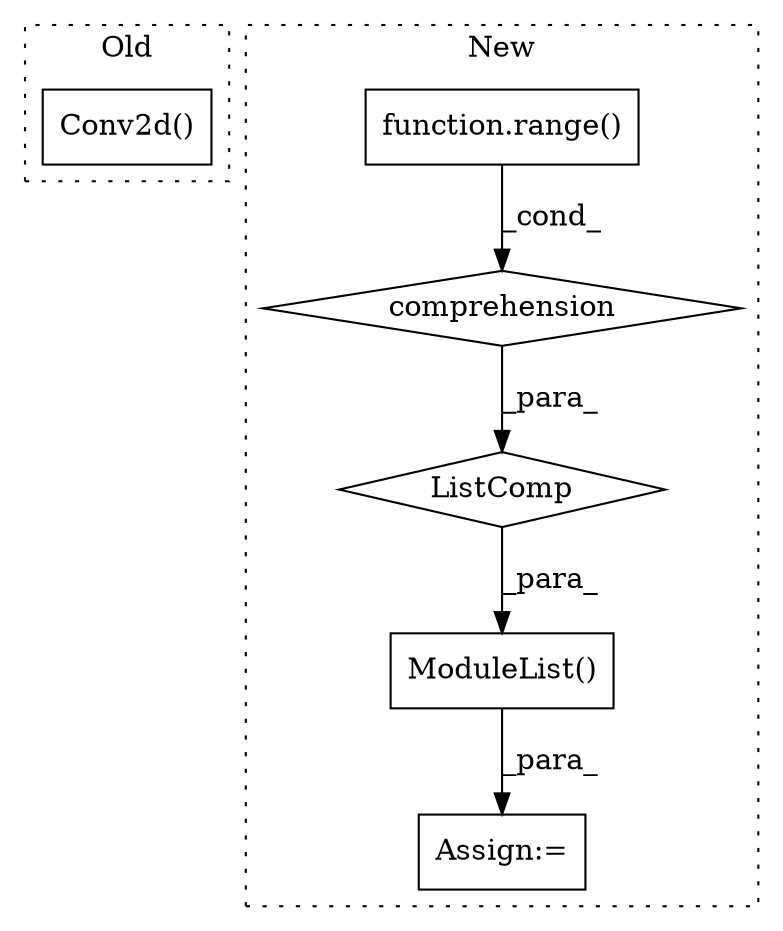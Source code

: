 digraph G {
subgraph cluster0 {
1 [label="Conv2d()" a="75" s="1396,1419" l="10,45" shape="box"];
label = "Old";
style="dotted";
}
subgraph cluster1 {
2 [label="ModuleList()" a="75" s="2484,2619" l="14,1" shape="box"];
3 [label="function.range()" a="75" s="2596,2617" l="6,1" shape="box"];
4 [label="ListComp" a="106" s="2498" l="121" shape="diamond"];
5 [label="comprehension" a="45" s="2587" l="3" shape="diamond"];
6 [label="Assign:=" a="68" s="2481" l="3" shape="box"];
label = "New";
style="dotted";
}
2 -> 6 [label="_para_"];
3 -> 5 [label="_cond_"];
4 -> 2 [label="_para_"];
5 -> 4 [label="_para_"];
}